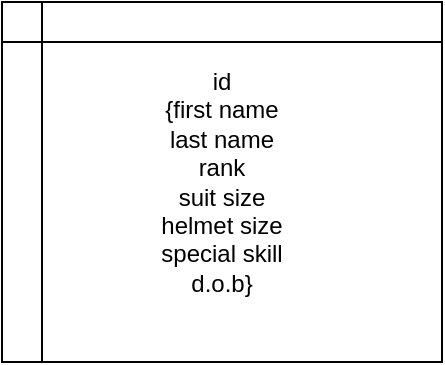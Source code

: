 <mxfile version="14.2.4" type="embed">
    <diagram id="l9rU1Yr7nhKWrB-p30L8" name="Page-1">
        <mxGraphModel dx="966" dy="389" grid="1" gridSize="10" guides="1" tooltips="1" connect="1" arrows="1" fold="1" page="1" pageScale="1" pageWidth="827" pageHeight="1169" math="0" shadow="0">
            <root>
                <mxCell id="0"/>
                <mxCell id="1" parent="0"/>
                <mxCell id="3" value="id&lt;br&gt;{first name&lt;br&gt;last name&lt;br&gt;rank&lt;br&gt;suit size&lt;br&gt;helmet size&lt;br&gt;special skill&lt;br&gt;d.o.b}" style="shape=internalStorage;whiteSpace=wrap;html=1;backgroundOutline=1;" vertex="1" parent="1">
                    <mxGeometry x="150" y="40" width="220" height="180" as="geometry"/>
                </mxCell>
            </root>
        </mxGraphModel>
    </diagram>
</mxfile>